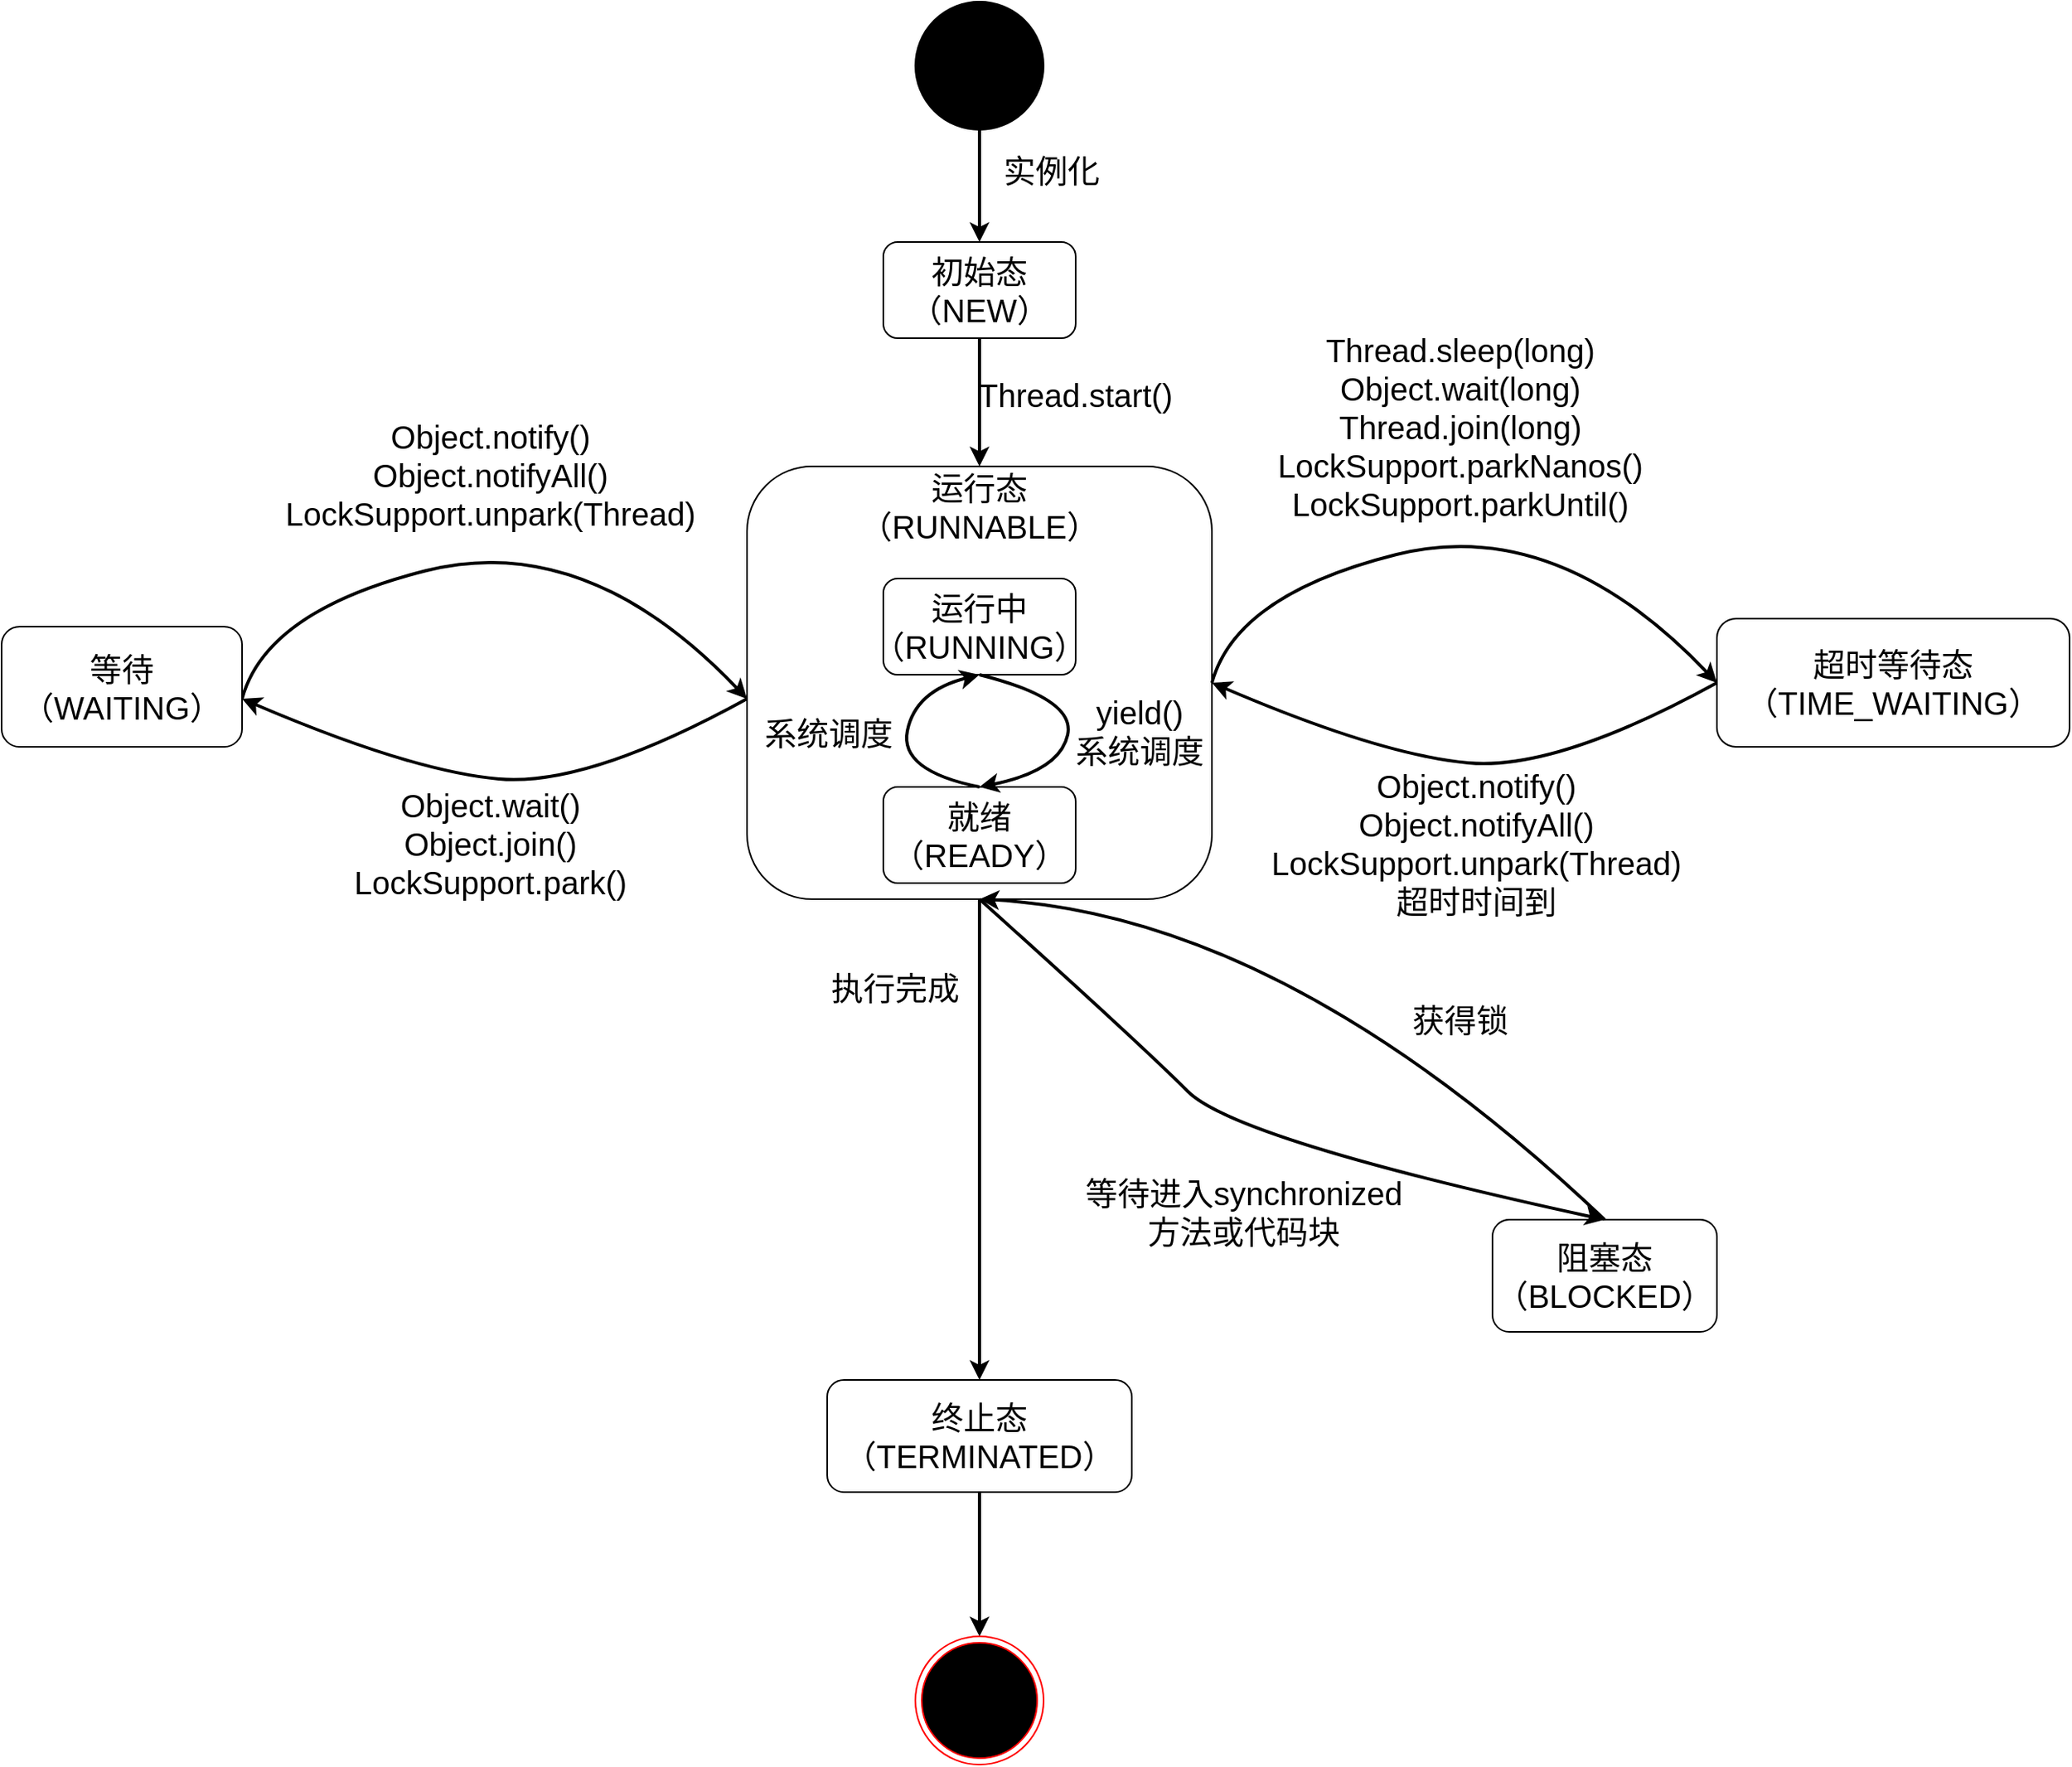 <mxfile version="15.8.7" type="device"><diagram id="mQR7rwDTDm0kwNPkC8PN" name="第 1 页"><mxGraphModel dx="2062" dy="1217" grid="0" gridSize="10" guides="1" tooltips="1" connect="1" arrows="1" fold="1" page="0" pageScale="1" pageWidth="827" pageHeight="1169" math="0" shadow="0"><root><mxCell id="0"/><mxCell id="1" parent="0"/><mxCell id="mvqeq5z3wjUNNSzZimeh-5" style="edgeStyle=orthogonalEdgeStyle;rounded=0;orthogonalLoop=1;jettySize=auto;html=1;entryX=0.5;entryY=0;entryDx=0;entryDy=0;strokeWidth=2;" edge="1" parent="1" source="mvqeq5z3wjUNNSzZimeh-3" target="mvqeq5z3wjUNNSzZimeh-4"><mxGeometry relative="1" as="geometry"/></mxCell><mxCell id="mvqeq5z3wjUNNSzZimeh-3" value="" style="ellipse;whiteSpace=wrap;html=1;aspect=fixed;fillColor=#000000;" vertex="1" parent="1"><mxGeometry x="750" y="150" width="80" height="80" as="geometry"/></mxCell><mxCell id="mvqeq5z3wjUNNSzZimeh-8" value="" style="edgeStyle=orthogonalEdgeStyle;rounded=0;orthogonalLoop=1;jettySize=auto;html=1;fontSize=20;strokeWidth=2;" edge="1" parent="1" source="mvqeq5z3wjUNNSzZimeh-4" target="mvqeq5z3wjUNNSzZimeh-7"><mxGeometry relative="1" as="geometry"/></mxCell><mxCell id="mvqeq5z3wjUNNSzZimeh-4" value="&lt;font style=&quot;font-size: 20px&quot;&gt;初始态&lt;br&gt;（NEW）&lt;/font&gt;" style="rounded=1;whiteSpace=wrap;html=1;fillColor=#FFFFFF;" vertex="1" parent="1"><mxGeometry x="730" y="300" width="120" height="60" as="geometry"/></mxCell><mxCell id="mvqeq5z3wjUNNSzZimeh-6" value="&lt;font style=&quot;font-size: 20px&quot;&gt;实例化&lt;/font&gt;" style="text;html=1;strokeColor=none;fillColor=none;align=center;verticalAlign=middle;whiteSpace=wrap;rounded=0;" vertex="1" parent="1"><mxGeometry x="790" y="240" width="90" height="30" as="geometry"/></mxCell><mxCell id="mvqeq5z3wjUNNSzZimeh-26" style="edgeStyle=orthogonalEdgeStyle;rounded=0;orthogonalLoop=1;jettySize=auto;html=1;fontSize=20;strokeWidth=2;" edge="1" parent="1" source="mvqeq5z3wjUNNSzZimeh-7" target="mvqeq5z3wjUNNSzZimeh-25"><mxGeometry relative="1" as="geometry"/></mxCell><mxCell id="mvqeq5z3wjUNNSzZimeh-7" value="" style="rounded=1;whiteSpace=wrap;html=1;fontSize=20;fillColor=#FFFFFF;" vertex="1" parent="1"><mxGeometry x="645" y="440" width="290" height="270" as="geometry"/></mxCell><mxCell id="mvqeq5z3wjUNNSzZimeh-9" value="Thread.start()" style="text;html=1;strokeColor=none;fillColor=none;align=center;verticalAlign=middle;whiteSpace=wrap;rounded=0;fontSize=20;" vertex="1" parent="1"><mxGeometry x="820" y="380" width="60" height="30" as="geometry"/></mxCell><mxCell id="mvqeq5z3wjUNNSzZimeh-10" value="运行态&lt;br&gt;（RUNNABLE）" style="text;html=1;strokeColor=none;fillColor=none;align=center;verticalAlign=middle;whiteSpace=wrap;rounded=0;fontSize=20;" vertex="1" parent="1"><mxGeometry x="760" y="450" width="60" height="30" as="geometry"/></mxCell><mxCell id="mvqeq5z3wjUNNSzZimeh-11" value="运行中&lt;br&gt;（RUNNING）" style="rounded=1;whiteSpace=wrap;html=1;fontSize=20;fillColor=#FFFFFF;" vertex="1" parent="1"><mxGeometry x="730" y="510" width="120" height="60" as="geometry"/></mxCell><mxCell id="mvqeq5z3wjUNNSzZimeh-12" value="就绪&lt;br&gt;（READY）" style="rounded=1;whiteSpace=wrap;html=1;fontSize=20;fillColor=#FFFFFF;" vertex="1" parent="1"><mxGeometry x="730" y="640" width="120" height="60" as="geometry"/></mxCell><mxCell id="mvqeq5z3wjUNNSzZimeh-16" value="" style="curved=1;endArrow=classic;html=1;rounded=0;fontSize=20;strokeWidth=2;exitX=0.5;exitY=0;exitDx=0;exitDy=0;entryX=0.5;entryY=1;entryDx=0;entryDy=0;" edge="1" parent="1" source="mvqeq5z3wjUNNSzZimeh-12" target="mvqeq5z3wjUNNSzZimeh-11"><mxGeometry width="50" height="50" relative="1" as="geometry"><mxPoint x="750" y="630" as="sourcePoint"/><mxPoint x="800" y="580" as="targetPoint"/><Array as="points"><mxPoint x="740" y="630"/><mxPoint x="750" y="580"/></Array></mxGeometry></mxCell><mxCell id="mvqeq5z3wjUNNSzZimeh-17" value="" style="curved=1;endArrow=classic;html=1;rounded=0;fontSize=20;strokeWidth=2;exitX=0.5;exitY=1;exitDx=0;exitDy=0;entryX=0.5;entryY=0;entryDx=0;entryDy=0;" edge="1" parent="1" source="mvqeq5z3wjUNNSzZimeh-11" target="mvqeq5z3wjUNNSzZimeh-12"><mxGeometry width="50" height="50" relative="1" as="geometry"><mxPoint x="900" y="585" as="sourcePoint"/><mxPoint x="850" y="635" as="targetPoint"/><Array as="points"><mxPoint x="850" y="585"/><mxPoint x="840" y="630"/></Array></mxGeometry></mxCell><mxCell id="mvqeq5z3wjUNNSzZimeh-18" value="系统调度" style="text;strokeColor=none;fillColor=none;align=left;verticalAlign=middle;spacingLeft=4;spacingRight=4;overflow=hidden;points=[[0,0.5],[1,0.5]];portConstraint=eastwest;rotatable=0;fontSize=20;" vertex="1" parent="1"><mxGeometry x="650" y="590" width="110" height="30" as="geometry"/></mxCell><mxCell id="mvqeq5z3wjUNNSzZimeh-19" value="yield()&lt;br&gt;系统调度" style="text;html=1;strokeColor=none;fillColor=none;align=center;verticalAlign=middle;whiteSpace=wrap;rounded=0;fontSize=20;" vertex="1" parent="1"><mxGeometry x="830" y="590" width="120" height="30" as="geometry"/></mxCell><mxCell id="mvqeq5z3wjUNNSzZimeh-20" value="超时等待态&lt;br&gt;（TIME_WAITING）" style="rounded=1;whiteSpace=wrap;html=1;fontSize=20;fillColor=#FFFFFF;" vertex="1" parent="1"><mxGeometry x="1250" y="535" width="220" height="80" as="geometry"/></mxCell><mxCell id="mvqeq5z3wjUNNSzZimeh-21" value="" style="curved=1;endArrow=classic;html=1;rounded=0;fontSize=20;strokeWidth=2;entryX=0;entryY=0.5;entryDx=0;entryDy=0;exitX=1;exitY=0.5;exitDx=0;exitDy=0;" edge="1" parent="1" source="mvqeq5z3wjUNNSzZimeh-7" target="mvqeq5z3wjUNNSzZimeh-20"><mxGeometry width="50" height="50" relative="1" as="geometry"><mxPoint x="860" y="530" as="sourcePoint"/><mxPoint x="910" y="480" as="targetPoint"/><Array as="points"><mxPoint x="950" y="520"/><mxPoint x="1150" y="470"/></Array></mxGeometry></mxCell><mxCell id="mvqeq5z3wjUNNSzZimeh-22" value="" style="curved=1;endArrow=classic;html=1;rounded=0;fontSize=20;strokeWidth=2;exitX=0;exitY=0.5;exitDx=0;exitDy=0;entryX=1;entryY=0.5;entryDx=0;entryDy=0;" edge="1" parent="1" source="mvqeq5z3wjUNNSzZimeh-20" target="mvqeq5z3wjUNNSzZimeh-7"><mxGeometry width="50" height="50" relative="1" as="geometry"><mxPoint x="860" y="530" as="sourcePoint"/><mxPoint x="910" y="480" as="targetPoint"/><Array as="points"><mxPoint x="1150" y="630"/><mxPoint x="1040" y="620"/></Array></mxGeometry></mxCell><mxCell id="mvqeq5z3wjUNNSzZimeh-23" value="Thread.sleep(long)&lt;br&gt;Object.wait(long)&lt;br&gt;Thread.join(long)&lt;br&gt;LockSupport.parkNanos()&lt;br&gt;LockSupport.parkUntil()" style="text;html=1;strokeColor=none;fillColor=none;align=center;verticalAlign=middle;whiteSpace=wrap;rounded=0;fontSize=20;" vertex="1" parent="1"><mxGeometry x="1060" y="400" width="60" height="30" as="geometry"/></mxCell><mxCell id="mvqeq5z3wjUNNSzZimeh-24" value="Object.notify()&lt;br&gt;Object.notifyAll()&lt;br&gt;LockSupport.unpark(Thread)&lt;br&gt;超时时间到" style="text;html=1;strokeColor=none;fillColor=none;align=center;verticalAlign=middle;whiteSpace=wrap;rounded=0;fontSize=20;" vertex="1" parent="1"><mxGeometry x="1070" y="660" width="60" height="30" as="geometry"/></mxCell><mxCell id="mvqeq5z3wjUNNSzZimeh-36" value="" style="edgeStyle=orthogonalEdgeStyle;rounded=0;orthogonalLoop=1;jettySize=auto;html=1;fontSize=20;strokeWidth=2;" edge="1" parent="1" source="mvqeq5z3wjUNNSzZimeh-25" target="mvqeq5z3wjUNNSzZimeh-35"><mxGeometry relative="1" as="geometry"/></mxCell><mxCell id="mvqeq5z3wjUNNSzZimeh-25" value="终止态&lt;br&gt;（TERMINATED）" style="rounded=1;whiteSpace=wrap;html=1;fontSize=20;fillColor=#FFFFFF;" vertex="1" parent="1"><mxGeometry x="695" y="1010" width="190" height="70" as="geometry"/></mxCell><mxCell id="mvqeq5z3wjUNNSzZimeh-27" value="执行完成" style="text;html=1;strokeColor=none;fillColor=none;align=center;verticalAlign=middle;whiteSpace=wrap;rounded=0;fontSize=20;" vertex="1" parent="1"><mxGeometry x="685" y="750" width="105" height="30" as="geometry"/></mxCell><mxCell id="mvqeq5z3wjUNNSzZimeh-28" value="阻塞态&lt;br&gt;（BLOCKED）" style="rounded=1;whiteSpace=wrap;html=1;fontSize=20;fillColor=#FFFFFF;" vertex="1" parent="1"><mxGeometry x="1110" y="910" width="140" height="70" as="geometry"/></mxCell><mxCell id="mvqeq5z3wjUNNSzZimeh-29" value="" style="curved=1;endArrow=classic;html=1;rounded=0;fontSize=20;strokeWidth=2;exitX=0.5;exitY=1;exitDx=0;exitDy=0;entryX=0.5;entryY=0;entryDx=0;entryDy=0;" edge="1" parent="1" source="mvqeq5z3wjUNNSzZimeh-7" target="mvqeq5z3wjUNNSzZimeh-28"><mxGeometry width="50" height="50" relative="1" as="geometry"><mxPoint x="860" y="680" as="sourcePoint"/><mxPoint x="910" y="630" as="targetPoint"/><Array as="points"><mxPoint x="890" y="800"/><mxPoint x="950" y="860"/></Array></mxGeometry></mxCell><mxCell id="mvqeq5z3wjUNNSzZimeh-30" value="等待进入synchronized方法或代码块" style="text;html=1;strokeColor=none;fillColor=none;align=center;verticalAlign=middle;whiteSpace=wrap;rounded=0;fontSize=20;" vertex="1" parent="1"><mxGeometry x="850" y="890" width="210" height="30" as="geometry"/></mxCell><mxCell id="mvqeq5z3wjUNNSzZimeh-32" value="" style="curved=1;endArrow=classic;html=1;rounded=0;fontSize=20;strokeWidth=2;exitX=0.5;exitY=0;exitDx=0;exitDy=0;entryX=0.5;entryY=1;entryDx=0;entryDy=0;" edge="1" parent="1" source="mvqeq5z3wjUNNSzZimeh-28" target="mvqeq5z3wjUNNSzZimeh-7"><mxGeometry width="50" height="50" relative="1" as="geometry"><mxPoint x="860" y="620" as="sourcePoint"/><mxPoint x="910" y="570" as="targetPoint"/><Array as="points"><mxPoint x="980" y="720"/></Array></mxGeometry></mxCell><mxCell id="mvqeq5z3wjUNNSzZimeh-33" value="获得锁" style="text;html=1;strokeColor=none;fillColor=none;align=center;verticalAlign=middle;whiteSpace=wrap;rounded=0;fontSize=20;" vertex="1" parent="1"><mxGeometry x="1045" y="770" width="90" height="30" as="geometry"/></mxCell><mxCell id="mvqeq5z3wjUNNSzZimeh-35" value="" style="ellipse;html=1;shape=endState;fillColor=#000000;strokeColor=#ff0000;fontSize=20;" vertex="1" parent="1"><mxGeometry x="750" y="1170" width="80" height="80" as="geometry"/></mxCell><mxCell id="mvqeq5z3wjUNNSzZimeh-38" value="" style="curved=1;endArrow=classic;html=1;rounded=0;fontSize=20;strokeWidth=2;entryX=0;entryY=0.5;entryDx=0;entryDy=0;exitX=1;exitY=0.5;exitDx=0;exitDy=0;" edge="1" parent="1"><mxGeometry width="50" height="50" relative="1" as="geometry"><mxPoint x="330" y="585" as="sourcePoint"/><mxPoint x="645" y="585" as="targetPoint"/><Array as="points"><mxPoint x="345" y="530"/><mxPoint x="545" y="480"/></Array></mxGeometry></mxCell><mxCell id="mvqeq5z3wjUNNSzZimeh-39" value="" style="curved=1;endArrow=classic;html=1;rounded=0;fontSize=20;strokeWidth=2;exitX=0;exitY=0.5;exitDx=0;exitDy=0;entryX=1;entryY=0.5;entryDx=0;entryDy=0;" edge="1" parent="1"><mxGeometry width="50" height="50" relative="1" as="geometry"><mxPoint x="645" y="585" as="sourcePoint"/><mxPoint x="330" y="585" as="targetPoint"/><Array as="points"><mxPoint x="545" y="640"/><mxPoint x="435" y="630"/></Array></mxGeometry></mxCell><mxCell id="mvqeq5z3wjUNNSzZimeh-40" value="Object.wait()&lt;br&gt;Object.join()&lt;br&gt;LockSupport.park()" style="text;html=1;strokeColor=none;fillColor=none;align=center;verticalAlign=middle;whiteSpace=wrap;rounded=0;fontSize=20;" vertex="1" parent="1"><mxGeometry x="455" y="660" width="60" height="30" as="geometry"/></mxCell><mxCell id="mvqeq5z3wjUNNSzZimeh-41" value="Object.notify()&lt;br&gt;Object.notifyAll()&lt;br&gt;LockSupport.unpark(Thread)" style="text;html=1;strokeColor=none;fillColor=none;align=center;verticalAlign=middle;whiteSpace=wrap;rounded=0;fontSize=20;" vertex="1" parent="1"><mxGeometry x="455" y="430" width="60" height="30" as="geometry"/></mxCell><mxCell id="mvqeq5z3wjUNNSzZimeh-43" value="等待&lt;br&gt;（WAITING）" style="rounded=1;whiteSpace=wrap;html=1;fontSize=20;fillColor=#FFFFFF;" vertex="1" parent="1"><mxGeometry x="180" y="540" width="150" height="75" as="geometry"/></mxCell></root></mxGraphModel></diagram></mxfile>